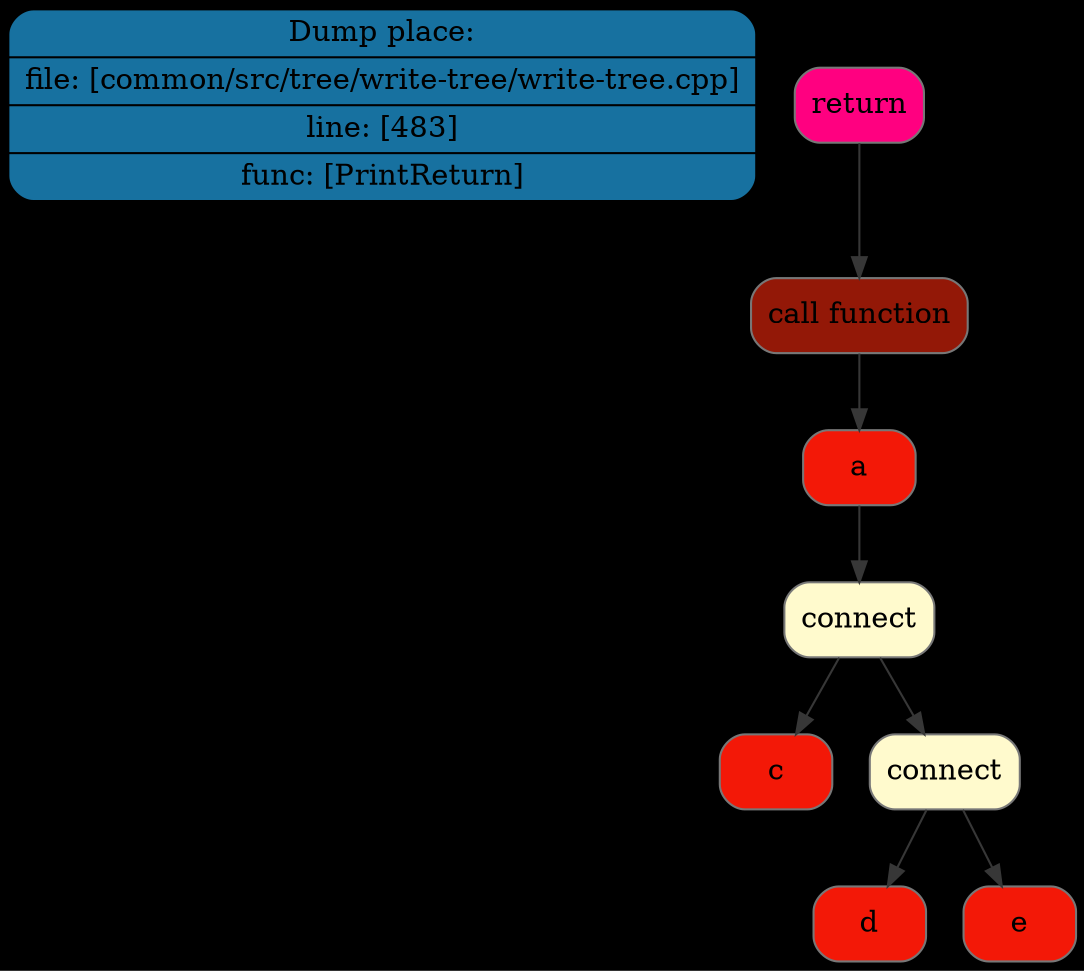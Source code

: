 digraph G{
rankdir=TB
graph [bgcolor="#000000"];
place[shape=Mrecord, style=filled, fillcolor="#1771a0", pos="0,1!",label = " { Dump place: | file: [common/src/tree/write-tree/write-tree.cpp] | line: [483] | func: [PrintReturn] } "color = "#000000"];
node0x507000003120[shape=Mrecord, style=filled, fillcolor="#FF0080"label = "return", color = "#777777"];
node0x5070000030b0[shape=Mrecord, style=filled, fillcolor="#931807"label = "call function", color = "#777777"];
node0x507000002e10[shape=Mrecord, style=filled, fillcolor="#f31807"label = "a", color = "#777777"];
node0x507000003040[shape=Mrecord, style=filled, fillcolor="#FFFACD"label = "connect", color = "#777777"];
node0x507000002e80[shape=Mrecord, style=filled, fillcolor="#f31807"label = "c", color = "#777777"];
node0x507000002fd0[shape=Mrecord, style=filled, fillcolor="#FFFACD"label = "connect", color = "#777777"];
node0x507000002ef0[shape=Mrecord, style=filled, fillcolor="#f31807"label = "d", color = "#777777"];
node0x507000002f60[shape=Mrecord, style=filled, fillcolor="#f31807"label = "e", color = "#777777"];
edge[color="#373737"];
node0x507000003120->node0x5070000030b0;
node0x5070000030b0->node0x507000002e10;
node0x507000002e10->node0x507000003040;
node0x507000003040->node0x507000002e80;
node0x507000003040->node0x507000002fd0;
node0x507000002fd0->node0x507000002ef0;
node0x507000002fd0->node0x507000002f60;
}
